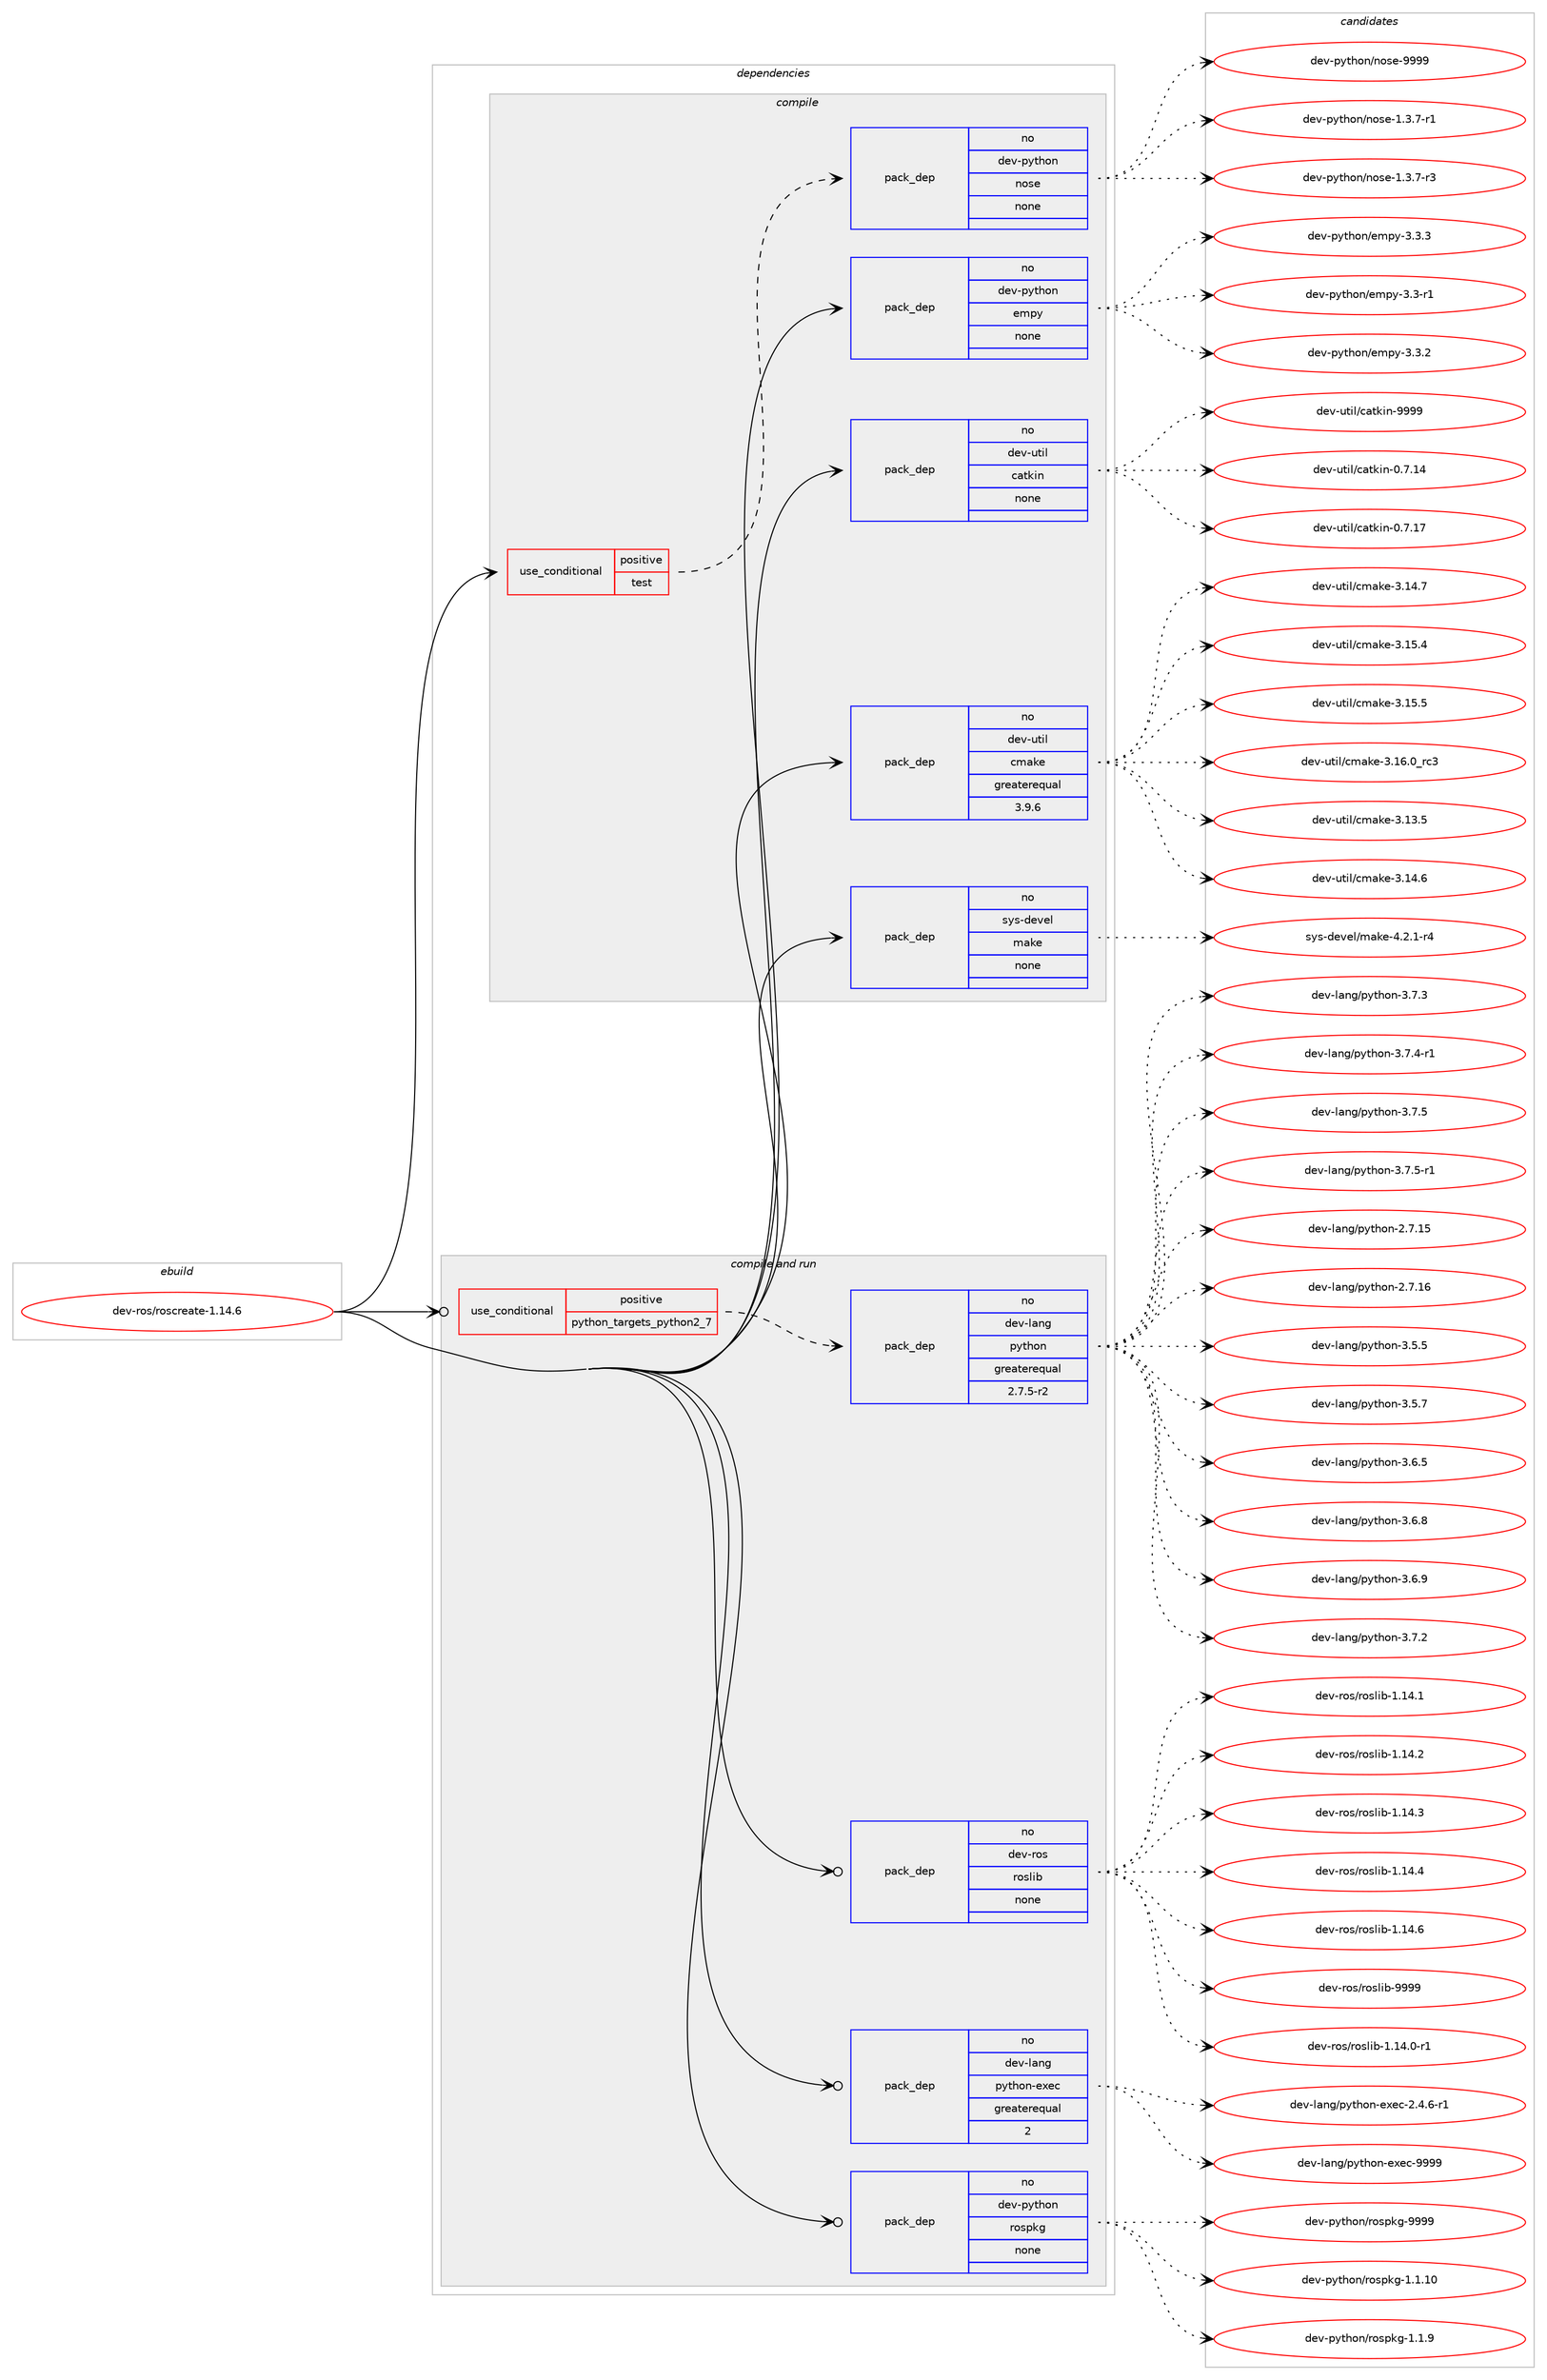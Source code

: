 digraph prolog {

# *************
# Graph options
# *************

newrank=true;
concentrate=true;
compound=true;
graph [rankdir=LR,fontname=Helvetica,fontsize=10,ranksep=1.5];#, ranksep=2.5, nodesep=0.2];
edge  [arrowhead=vee];
node  [fontname=Helvetica,fontsize=10];

# **********
# The ebuild
# **********

subgraph cluster_leftcol {
color=gray;
rank=same;
label=<<i>ebuild</i>>;
id [label="dev-ros/roscreate-1.14.6", color=red, width=4, href="../dev-ros/roscreate-1.14.6.svg"];
}

# ****************
# The dependencies
# ****************

subgraph cluster_midcol {
color=gray;
label=<<i>dependencies</i>>;
subgraph cluster_compile {
fillcolor="#eeeeee";
style=filled;
label=<<i>compile</i>>;
subgraph cond154646 {
dependency661315 [label=<<TABLE BORDER="0" CELLBORDER="1" CELLSPACING="0" CELLPADDING="4"><TR><TD ROWSPAN="3" CELLPADDING="10">use_conditional</TD></TR><TR><TD>positive</TD></TR><TR><TD>test</TD></TR></TABLE>>, shape=none, color=red];
subgraph pack494763 {
dependency661316 [label=<<TABLE BORDER="0" CELLBORDER="1" CELLSPACING="0" CELLPADDING="4" WIDTH="220"><TR><TD ROWSPAN="6" CELLPADDING="30">pack_dep</TD></TR><TR><TD WIDTH="110">no</TD></TR><TR><TD>dev-python</TD></TR><TR><TD>nose</TD></TR><TR><TD>none</TD></TR><TR><TD></TD></TR></TABLE>>, shape=none, color=blue];
}
dependency661315:e -> dependency661316:w [weight=20,style="dashed",arrowhead="vee"];
}
id:e -> dependency661315:w [weight=20,style="solid",arrowhead="vee"];
subgraph pack494764 {
dependency661317 [label=<<TABLE BORDER="0" CELLBORDER="1" CELLSPACING="0" CELLPADDING="4" WIDTH="220"><TR><TD ROWSPAN="6" CELLPADDING="30">pack_dep</TD></TR><TR><TD WIDTH="110">no</TD></TR><TR><TD>dev-python</TD></TR><TR><TD>empy</TD></TR><TR><TD>none</TD></TR><TR><TD></TD></TR></TABLE>>, shape=none, color=blue];
}
id:e -> dependency661317:w [weight=20,style="solid",arrowhead="vee"];
subgraph pack494765 {
dependency661318 [label=<<TABLE BORDER="0" CELLBORDER="1" CELLSPACING="0" CELLPADDING="4" WIDTH="220"><TR><TD ROWSPAN="6" CELLPADDING="30">pack_dep</TD></TR><TR><TD WIDTH="110">no</TD></TR><TR><TD>dev-util</TD></TR><TR><TD>catkin</TD></TR><TR><TD>none</TD></TR><TR><TD></TD></TR></TABLE>>, shape=none, color=blue];
}
id:e -> dependency661318:w [weight=20,style="solid",arrowhead="vee"];
subgraph pack494766 {
dependency661319 [label=<<TABLE BORDER="0" CELLBORDER="1" CELLSPACING="0" CELLPADDING="4" WIDTH="220"><TR><TD ROWSPAN="6" CELLPADDING="30">pack_dep</TD></TR><TR><TD WIDTH="110">no</TD></TR><TR><TD>dev-util</TD></TR><TR><TD>cmake</TD></TR><TR><TD>greaterequal</TD></TR><TR><TD>3.9.6</TD></TR></TABLE>>, shape=none, color=blue];
}
id:e -> dependency661319:w [weight=20,style="solid",arrowhead="vee"];
subgraph pack494767 {
dependency661320 [label=<<TABLE BORDER="0" CELLBORDER="1" CELLSPACING="0" CELLPADDING="4" WIDTH="220"><TR><TD ROWSPAN="6" CELLPADDING="30">pack_dep</TD></TR><TR><TD WIDTH="110">no</TD></TR><TR><TD>sys-devel</TD></TR><TR><TD>make</TD></TR><TR><TD>none</TD></TR><TR><TD></TD></TR></TABLE>>, shape=none, color=blue];
}
id:e -> dependency661320:w [weight=20,style="solid",arrowhead="vee"];
}
subgraph cluster_compileandrun {
fillcolor="#eeeeee";
style=filled;
label=<<i>compile and run</i>>;
subgraph cond154647 {
dependency661321 [label=<<TABLE BORDER="0" CELLBORDER="1" CELLSPACING="0" CELLPADDING="4"><TR><TD ROWSPAN="3" CELLPADDING="10">use_conditional</TD></TR><TR><TD>positive</TD></TR><TR><TD>python_targets_python2_7</TD></TR></TABLE>>, shape=none, color=red];
subgraph pack494768 {
dependency661322 [label=<<TABLE BORDER="0" CELLBORDER="1" CELLSPACING="0" CELLPADDING="4" WIDTH="220"><TR><TD ROWSPAN="6" CELLPADDING="30">pack_dep</TD></TR><TR><TD WIDTH="110">no</TD></TR><TR><TD>dev-lang</TD></TR><TR><TD>python</TD></TR><TR><TD>greaterequal</TD></TR><TR><TD>2.7.5-r2</TD></TR></TABLE>>, shape=none, color=blue];
}
dependency661321:e -> dependency661322:w [weight=20,style="dashed",arrowhead="vee"];
}
id:e -> dependency661321:w [weight=20,style="solid",arrowhead="odotvee"];
subgraph pack494769 {
dependency661323 [label=<<TABLE BORDER="0" CELLBORDER="1" CELLSPACING="0" CELLPADDING="4" WIDTH="220"><TR><TD ROWSPAN="6" CELLPADDING="30">pack_dep</TD></TR><TR><TD WIDTH="110">no</TD></TR><TR><TD>dev-lang</TD></TR><TR><TD>python-exec</TD></TR><TR><TD>greaterequal</TD></TR><TR><TD>2</TD></TR></TABLE>>, shape=none, color=blue];
}
id:e -> dependency661323:w [weight=20,style="solid",arrowhead="odotvee"];
subgraph pack494770 {
dependency661324 [label=<<TABLE BORDER="0" CELLBORDER="1" CELLSPACING="0" CELLPADDING="4" WIDTH="220"><TR><TD ROWSPAN="6" CELLPADDING="30">pack_dep</TD></TR><TR><TD WIDTH="110">no</TD></TR><TR><TD>dev-python</TD></TR><TR><TD>rospkg</TD></TR><TR><TD>none</TD></TR><TR><TD></TD></TR></TABLE>>, shape=none, color=blue];
}
id:e -> dependency661324:w [weight=20,style="solid",arrowhead="odotvee"];
subgraph pack494771 {
dependency661325 [label=<<TABLE BORDER="0" CELLBORDER="1" CELLSPACING="0" CELLPADDING="4" WIDTH="220"><TR><TD ROWSPAN="6" CELLPADDING="30">pack_dep</TD></TR><TR><TD WIDTH="110">no</TD></TR><TR><TD>dev-ros</TD></TR><TR><TD>roslib</TD></TR><TR><TD>none</TD></TR><TR><TD></TD></TR></TABLE>>, shape=none, color=blue];
}
id:e -> dependency661325:w [weight=20,style="solid",arrowhead="odotvee"];
}
subgraph cluster_run {
fillcolor="#eeeeee";
style=filled;
label=<<i>run</i>>;
}
}

# **************
# The candidates
# **************

subgraph cluster_choices {
rank=same;
color=gray;
label=<<i>candidates</i>>;

subgraph choice494763 {
color=black;
nodesep=1;
choice10010111845112121116104111110471101111151014549465146554511449 [label="dev-python/nose-1.3.7-r1", color=red, width=4,href="../dev-python/nose-1.3.7-r1.svg"];
choice10010111845112121116104111110471101111151014549465146554511451 [label="dev-python/nose-1.3.7-r3", color=red, width=4,href="../dev-python/nose-1.3.7-r3.svg"];
choice10010111845112121116104111110471101111151014557575757 [label="dev-python/nose-9999", color=red, width=4,href="../dev-python/nose-9999.svg"];
dependency661316:e -> choice10010111845112121116104111110471101111151014549465146554511449:w [style=dotted,weight="100"];
dependency661316:e -> choice10010111845112121116104111110471101111151014549465146554511451:w [style=dotted,weight="100"];
dependency661316:e -> choice10010111845112121116104111110471101111151014557575757:w [style=dotted,weight="100"];
}
subgraph choice494764 {
color=black;
nodesep=1;
choice1001011184511212111610411111047101109112121455146514511449 [label="dev-python/empy-3.3-r1", color=red, width=4,href="../dev-python/empy-3.3-r1.svg"];
choice1001011184511212111610411111047101109112121455146514650 [label="dev-python/empy-3.3.2", color=red, width=4,href="../dev-python/empy-3.3.2.svg"];
choice1001011184511212111610411111047101109112121455146514651 [label="dev-python/empy-3.3.3", color=red, width=4,href="../dev-python/empy-3.3.3.svg"];
dependency661317:e -> choice1001011184511212111610411111047101109112121455146514511449:w [style=dotted,weight="100"];
dependency661317:e -> choice1001011184511212111610411111047101109112121455146514650:w [style=dotted,weight="100"];
dependency661317:e -> choice1001011184511212111610411111047101109112121455146514651:w [style=dotted,weight="100"];
}
subgraph choice494765 {
color=black;
nodesep=1;
choice1001011184511711610510847999711610710511045484655464952 [label="dev-util/catkin-0.7.14", color=red, width=4,href="../dev-util/catkin-0.7.14.svg"];
choice1001011184511711610510847999711610710511045484655464955 [label="dev-util/catkin-0.7.17", color=red, width=4,href="../dev-util/catkin-0.7.17.svg"];
choice100101118451171161051084799971161071051104557575757 [label="dev-util/catkin-9999", color=red, width=4,href="../dev-util/catkin-9999.svg"];
dependency661318:e -> choice1001011184511711610510847999711610710511045484655464952:w [style=dotted,weight="100"];
dependency661318:e -> choice1001011184511711610510847999711610710511045484655464955:w [style=dotted,weight="100"];
dependency661318:e -> choice100101118451171161051084799971161071051104557575757:w [style=dotted,weight="100"];
}
subgraph choice494766 {
color=black;
nodesep=1;
choice1001011184511711610510847991099710710145514649514653 [label="dev-util/cmake-3.13.5", color=red, width=4,href="../dev-util/cmake-3.13.5.svg"];
choice1001011184511711610510847991099710710145514649524654 [label="dev-util/cmake-3.14.6", color=red, width=4,href="../dev-util/cmake-3.14.6.svg"];
choice1001011184511711610510847991099710710145514649524655 [label="dev-util/cmake-3.14.7", color=red, width=4,href="../dev-util/cmake-3.14.7.svg"];
choice1001011184511711610510847991099710710145514649534652 [label="dev-util/cmake-3.15.4", color=red, width=4,href="../dev-util/cmake-3.15.4.svg"];
choice1001011184511711610510847991099710710145514649534653 [label="dev-util/cmake-3.15.5", color=red, width=4,href="../dev-util/cmake-3.15.5.svg"];
choice1001011184511711610510847991099710710145514649544648951149951 [label="dev-util/cmake-3.16.0_rc3", color=red, width=4,href="../dev-util/cmake-3.16.0_rc3.svg"];
dependency661319:e -> choice1001011184511711610510847991099710710145514649514653:w [style=dotted,weight="100"];
dependency661319:e -> choice1001011184511711610510847991099710710145514649524654:w [style=dotted,weight="100"];
dependency661319:e -> choice1001011184511711610510847991099710710145514649524655:w [style=dotted,weight="100"];
dependency661319:e -> choice1001011184511711610510847991099710710145514649534652:w [style=dotted,weight="100"];
dependency661319:e -> choice1001011184511711610510847991099710710145514649534653:w [style=dotted,weight="100"];
dependency661319:e -> choice1001011184511711610510847991099710710145514649544648951149951:w [style=dotted,weight="100"];
}
subgraph choice494767 {
color=black;
nodesep=1;
choice1151211154510010111810110847109971071014552465046494511452 [label="sys-devel/make-4.2.1-r4", color=red, width=4,href="../sys-devel/make-4.2.1-r4.svg"];
dependency661320:e -> choice1151211154510010111810110847109971071014552465046494511452:w [style=dotted,weight="100"];
}
subgraph choice494768 {
color=black;
nodesep=1;
choice10010111845108971101034711212111610411111045504655464953 [label="dev-lang/python-2.7.15", color=red, width=4,href="../dev-lang/python-2.7.15.svg"];
choice10010111845108971101034711212111610411111045504655464954 [label="dev-lang/python-2.7.16", color=red, width=4,href="../dev-lang/python-2.7.16.svg"];
choice100101118451089711010347112121116104111110455146534653 [label="dev-lang/python-3.5.5", color=red, width=4,href="../dev-lang/python-3.5.5.svg"];
choice100101118451089711010347112121116104111110455146534655 [label="dev-lang/python-3.5.7", color=red, width=4,href="../dev-lang/python-3.5.7.svg"];
choice100101118451089711010347112121116104111110455146544653 [label="dev-lang/python-3.6.5", color=red, width=4,href="../dev-lang/python-3.6.5.svg"];
choice100101118451089711010347112121116104111110455146544656 [label="dev-lang/python-3.6.8", color=red, width=4,href="../dev-lang/python-3.6.8.svg"];
choice100101118451089711010347112121116104111110455146544657 [label="dev-lang/python-3.6.9", color=red, width=4,href="../dev-lang/python-3.6.9.svg"];
choice100101118451089711010347112121116104111110455146554650 [label="dev-lang/python-3.7.2", color=red, width=4,href="../dev-lang/python-3.7.2.svg"];
choice100101118451089711010347112121116104111110455146554651 [label="dev-lang/python-3.7.3", color=red, width=4,href="../dev-lang/python-3.7.3.svg"];
choice1001011184510897110103471121211161041111104551465546524511449 [label="dev-lang/python-3.7.4-r1", color=red, width=4,href="../dev-lang/python-3.7.4-r1.svg"];
choice100101118451089711010347112121116104111110455146554653 [label="dev-lang/python-3.7.5", color=red, width=4,href="../dev-lang/python-3.7.5.svg"];
choice1001011184510897110103471121211161041111104551465546534511449 [label="dev-lang/python-3.7.5-r1", color=red, width=4,href="../dev-lang/python-3.7.5-r1.svg"];
dependency661322:e -> choice10010111845108971101034711212111610411111045504655464953:w [style=dotted,weight="100"];
dependency661322:e -> choice10010111845108971101034711212111610411111045504655464954:w [style=dotted,weight="100"];
dependency661322:e -> choice100101118451089711010347112121116104111110455146534653:w [style=dotted,weight="100"];
dependency661322:e -> choice100101118451089711010347112121116104111110455146534655:w [style=dotted,weight="100"];
dependency661322:e -> choice100101118451089711010347112121116104111110455146544653:w [style=dotted,weight="100"];
dependency661322:e -> choice100101118451089711010347112121116104111110455146544656:w [style=dotted,weight="100"];
dependency661322:e -> choice100101118451089711010347112121116104111110455146544657:w [style=dotted,weight="100"];
dependency661322:e -> choice100101118451089711010347112121116104111110455146554650:w [style=dotted,weight="100"];
dependency661322:e -> choice100101118451089711010347112121116104111110455146554651:w [style=dotted,weight="100"];
dependency661322:e -> choice1001011184510897110103471121211161041111104551465546524511449:w [style=dotted,weight="100"];
dependency661322:e -> choice100101118451089711010347112121116104111110455146554653:w [style=dotted,weight="100"];
dependency661322:e -> choice1001011184510897110103471121211161041111104551465546534511449:w [style=dotted,weight="100"];
}
subgraph choice494769 {
color=black;
nodesep=1;
choice10010111845108971101034711212111610411111045101120101994550465246544511449 [label="dev-lang/python-exec-2.4.6-r1", color=red, width=4,href="../dev-lang/python-exec-2.4.6-r1.svg"];
choice10010111845108971101034711212111610411111045101120101994557575757 [label="dev-lang/python-exec-9999", color=red, width=4,href="../dev-lang/python-exec-9999.svg"];
dependency661323:e -> choice10010111845108971101034711212111610411111045101120101994550465246544511449:w [style=dotted,weight="100"];
dependency661323:e -> choice10010111845108971101034711212111610411111045101120101994557575757:w [style=dotted,weight="100"];
}
subgraph choice494770 {
color=black;
nodesep=1;
choice100101118451121211161041111104711411111511210710345494649464948 [label="dev-python/rospkg-1.1.10", color=red, width=4,href="../dev-python/rospkg-1.1.10.svg"];
choice1001011184511212111610411111047114111115112107103454946494657 [label="dev-python/rospkg-1.1.9", color=red, width=4,href="../dev-python/rospkg-1.1.9.svg"];
choice10010111845112121116104111110471141111151121071034557575757 [label="dev-python/rospkg-9999", color=red, width=4,href="../dev-python/rospkg-9999.svg"];
dependency661324:e -> choice100101118451121211161041111104711411111511210710345494649464948:w [style=dotted,weight="100"];
dependency661324:e -> choice1001011184511212111610411111047114111115112107103454946494657:w [style=dotted,weight="100"];
dependency661324:e -> choice10010111845112121116104111110471141111151121071034557575757:w [style=dotted,weight="100"];
}
subgraph choice494771 {
color=black;
nodesep=1;
choice100101118451141111154711411111510810598454946495246484511449 [label="dev-ros/roslib-1.14.0-r1", color=red, width=4,href="../dev-ros/roslib-1.14.0-r1.svg"];
choice10010111845114111115471141111151081059845494649524649 [label="dev-ros/roslib-1.14.1", color=red, width=4,href="../dev-ros/roslib-1.14.1.svg"];
choice10010111845114111115471141111151081059845494649524650 [label="dev-ros/roslib-1.14.2", color=red, width=4,href="../dev-ros/roslib-1.14.2.svg"];
choice10010111845114111115471141111151081059845494649524651 [label="dev-ros/roslib-1.14.3", color=red, width=4,href="../dev-ros/roslib-1.14.3.svg"];
choice10010111845114111115471141111151081059845494649524652 [label="dev-ros/roslib-1.14.4", color=red, width=4,href="../dev-ros/roslib-1.14.4.svg"];
choice10010111845114111115471141111151081059845494649524654 [label="dev-ros/roslib-1.14.6", color=red, width=4,href="../dev-ros/roslib-1.14.6.svg"];
choice1001011184511411111547114111115108105984557575757 [label="dev-ros/roslib-9999", color=red, width=4,href="../dev-ros/roslib-9999.svg"];
dependency661325:e -> choice100101118451141111154711411111510810598454946495246484511449:w [style=dotted,weight="100"];
dependency661325:e -> choice10010111845114111115471141111151081059845494649524649:w [style=dotted,weight="100"];
dependency661325:e -> choice10010111845114111115471141111151081059845494649524650:w [style=dotted,weight="100"];
dependency661325:e -> choice10010111845114111115471141111151081059845494649524651:w [style=dotted,weight="100"];
dependency661325:e -> choice10010111845114111115471141111151081059845494649524652:w [style=dotted,weight="100"];
dependency661325:e -> choice10010111845114111115471141111151081059845494649524654:w [style=dotted,weight="100"];
dependency661325:e -> choice1001011184511411111547114111115108105984557575757:w [style=dotted,weight="100"];
}
}

}
